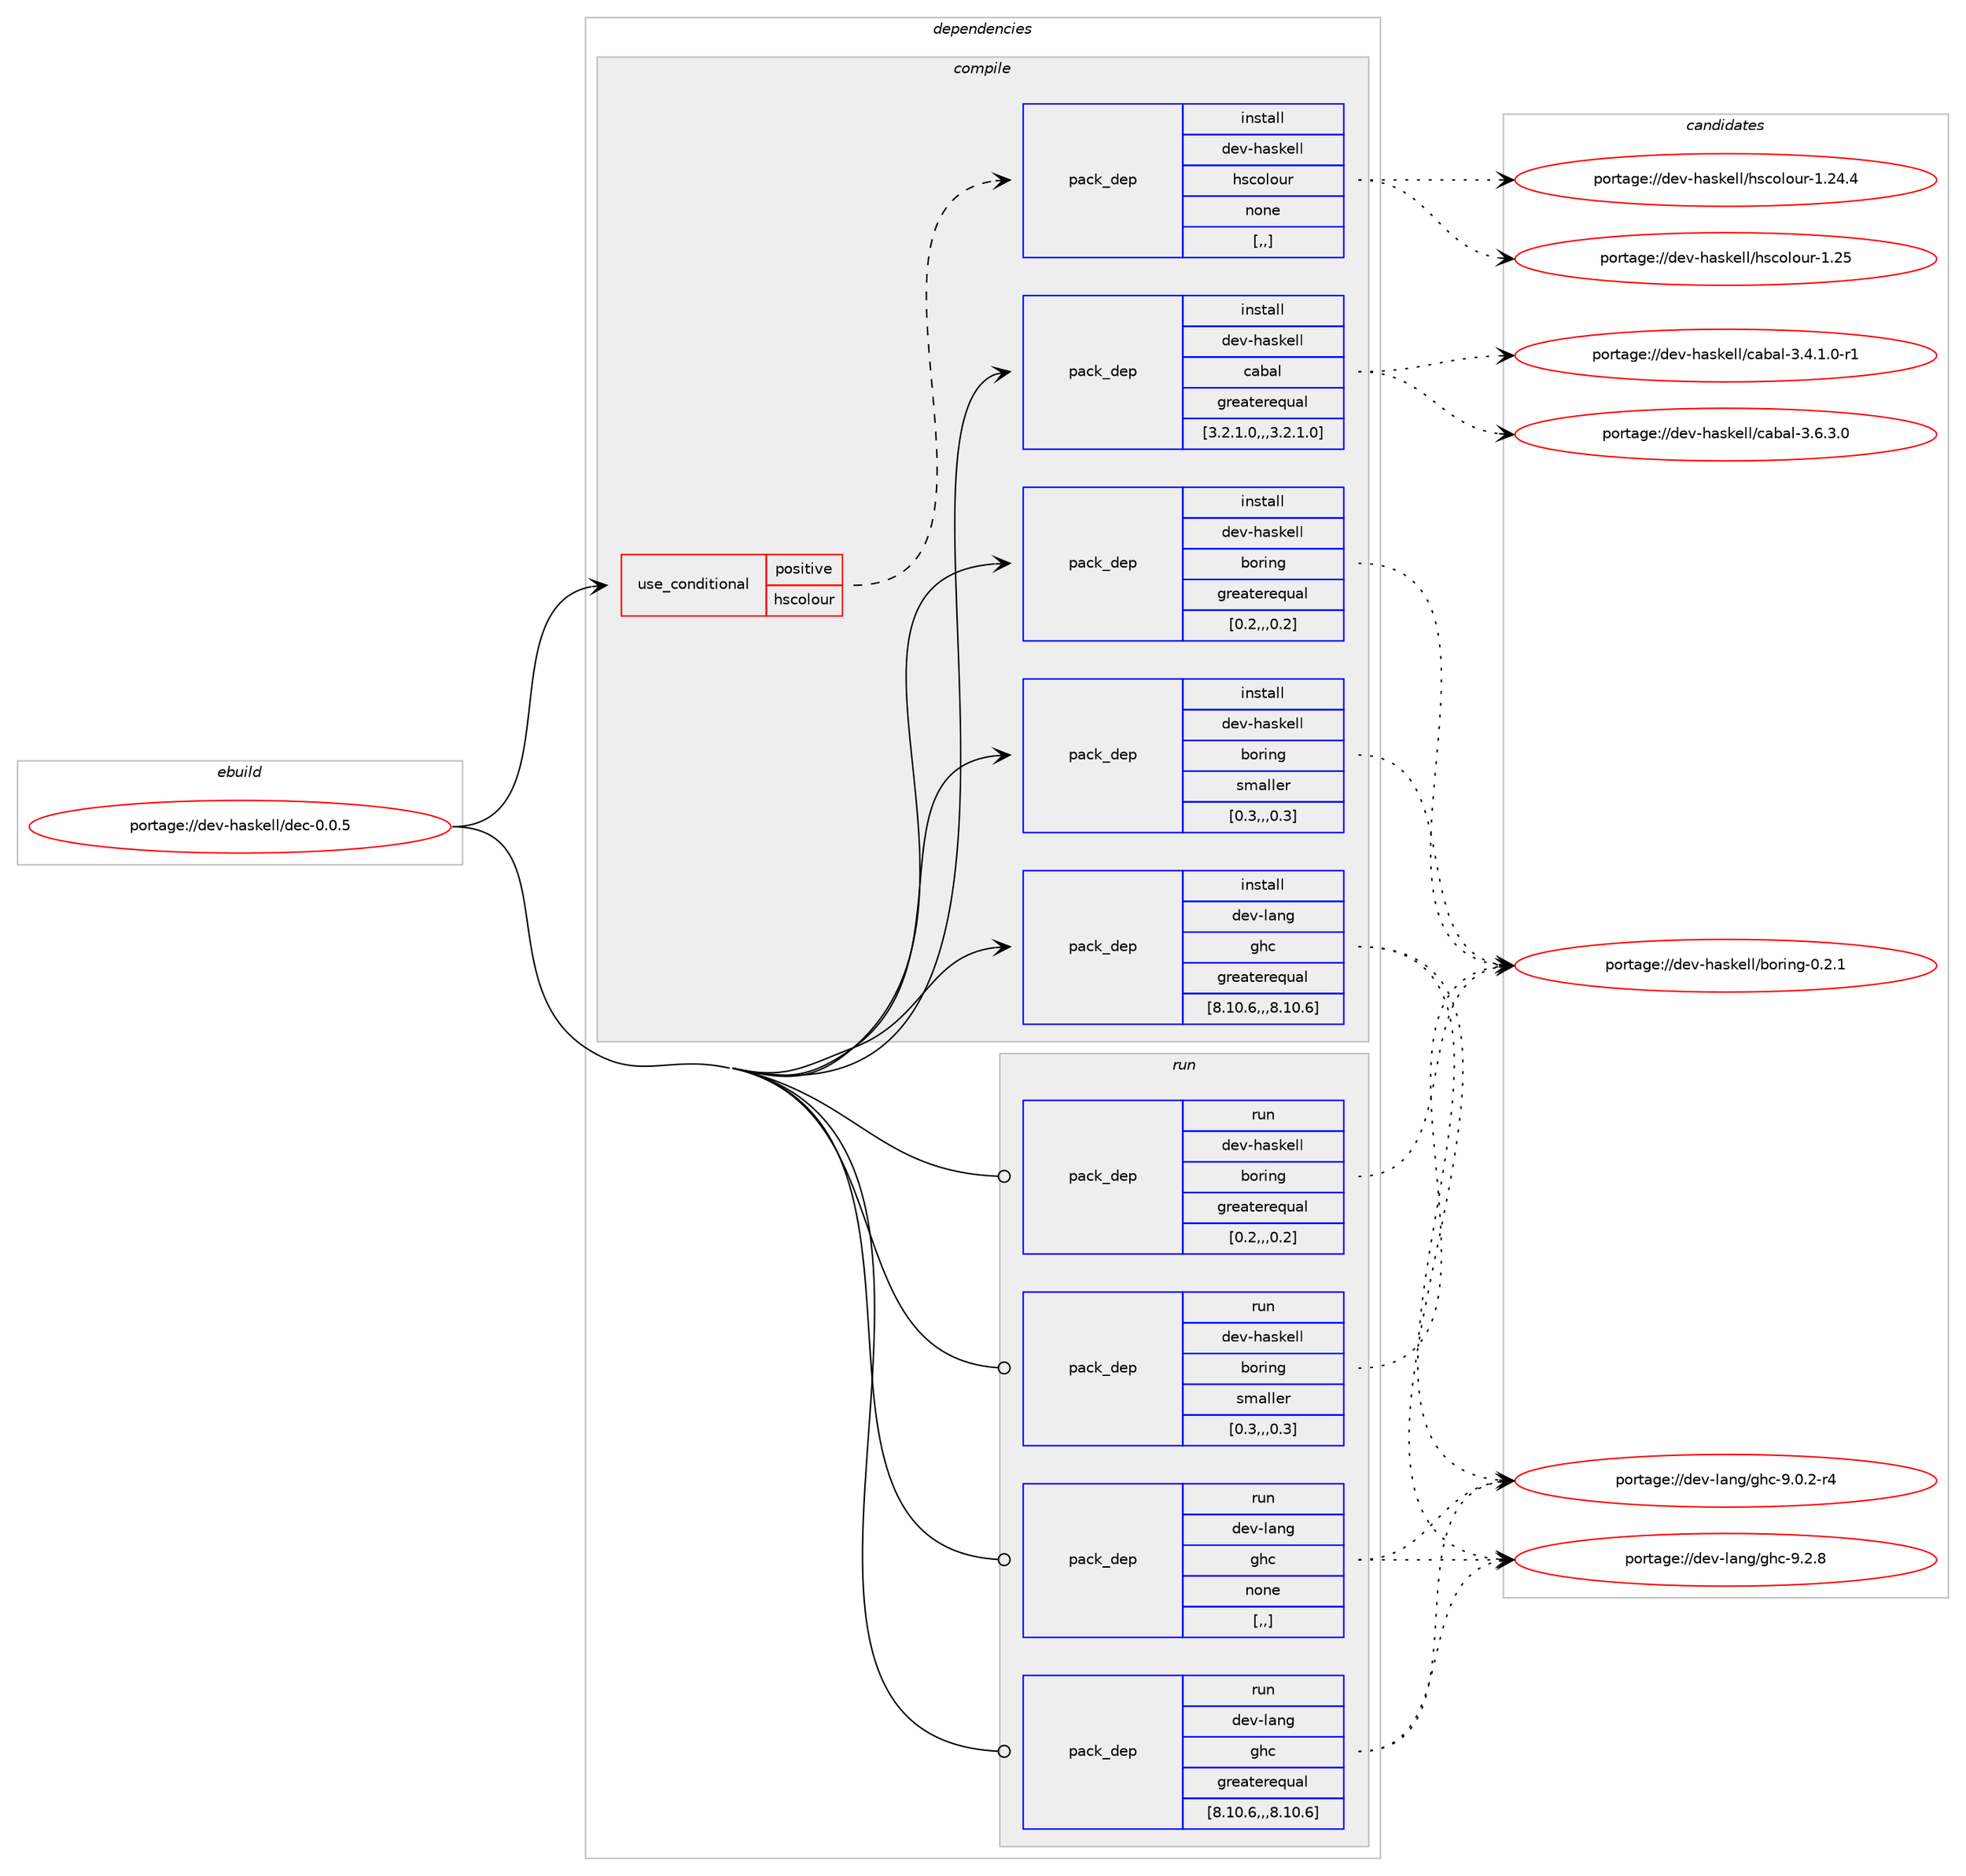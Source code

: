 digraph prolog {

# *************
# Graph options
# *************

newrank=true;
concentrate=true;
compound=true;
graph [rankdir=LR,fontname=Helvetica,fontsize=10,ranksep=1.5];#, ranksep=2.5, nodesep=0.2];
edge  [arrowhead=vee];
node  [fontname=Helvetica,fontsize=10];

# **********
# The ebuild
# **********

subgraph cluster_leftcol {
color=gray;
label=<<i>ebuild</i>>;
id [label="portage://dev-haskell/dec-0.0.5", color=red, width=4, href="../dev-haskell/dec-0.0.5.svg"];
}

# ****************
# The dependencies
# ****************

subgraph cluster_midcol {
color=gray;
label=<<i>dependencies</i>>;
subgraph cluster_compile {
fillcolor="#eeeeee";
style=filled;
label=<<i>compile</i>>;
subgraph cond20326 {
dependency79697 [label=<<TABLE BORDER="0" CELLBORDER="1" CELLSPACING="0" CELLPADDING="4"><TR><TD ROWSPAN="3" CELLPADDING="10">use_conditional</TD></TR><TR><TD>positive</TD></TR><TR><TD>hscolour</TD></TR></TABLE>>, shape=none, color=red];
subgraph pack58393 {
dependency79698 [label=<<TABLE BORDER="0" CELLBORDER="1" CELLSPACING="0" CELLPADDING="4" WIDTH="220"><TR><TD ROWSPAN="6" CELLPADDING="30">pack_dep</TD></TR><TR><TD WIDTH="110">install</TD></TR><TR><TD>dev-haskell</TD></TR><TR><TD>hscolour</TD></TR><TR><TD>none</TD></TR><TR><TD>[,,]</TD></TR></TABLE>>, shape=none, color=blue];
}
dependency79697:e -> dependency79698:w [weight=20,style="dashed",arrowhead="vee"];
}
id:e -> dependency79697:w [weight=20,style="solid",arrowhead="vee"];
subgraph pack58394 {
dependency79699 [label=<<TABLE BORDER="0" CELLBORDER="1" CELLSPACING="0" CELLPADDING="4" WIDTH="220"><TR><TD ROWSPAN="6" CELLPADDING="30">pack_dep</TD></TR><TR><TD WIDTH="110">install</TD></TR><TR><TD>dev-haskell</TD></TR><TR><TD>boring</TD></TR><TR><TD>greaterequal</TD></TR><TR><TD>[0.2,,,0.2]</TD></TR></TABLE>>, shape=none, color=blue];
}
id:e -> dependency79699:w [weight=20,style="solid",arrowhead="vee"];
subgraph pack58395 {
dependency79700 [label=<<TABLE BORDER="0" CELLBORDER="1" CELLSPACING="0" CELLPADDING="4" WIDTH="220"><TR><TD ROWSPAN="6" CELLPADDING="30">pack_dep</TD></TR><TR><TD WIDTH="110">install</TD></TR><TR><TD>dev-haskell</TD></TR><TR><TD>boring</TD></TR><TR><TD>smaller</TD></TR><TR><TD>[0.3,,,0.3]</TD></TR></TABLE>>, shape=none, color=blue];
}
id:e -> dependency79700:w [weight=20,style="solid",arrowhead="vee"];
subgraph pack58396 {
dependency79701 [label=<<TABLE BORDER="0" CELLBORDER="1" CELLSPACING="0" CELLPADDING="4" WIDTH="220"><TR><TD ROWSPAN="6" CELLPADDING="30">pack_dep</TD></TR><TR><TD WIDTH="110">install</TD></TR><TR><TD>dev-haskell</TD></TR><TR><TD>cabal</TD></TR><TR><TD>greaterequal</TD></TR><TR><TD>[3.2.1.0,,,3.2.1.0]</TD></TR></TABLE>>, shape=none, color=blue];
}
id:e -> dependency79701:w [weight=20,style="solid",arrowhead="vee"];
subgraph pack58397 {
dependency79702 [label=<<TABLE BORDER="0" CELLBORDER="1" CELLSPACING="0" CELLPADDING="4" WIDTH="220"><TR><TD ROWSPAN="6" CELLPADDING="30">pack_dep</TD></TR><TR><TD WIDTH="110">install</TD></TR><TR><TD>dev-lang</TD></TR><TR><TD>ghc</TD></TR><TR><TD>greaterequal</TD></TR><TR><TD>[8.10.6,,,8.10.6]</TD></TR></TABLE>>, shape=none, color=blue];
}
id:e -> dependency79702:w [weight=20,style="solid",arrowhead="vee"];
}
subgraph cluster_compileandrun {
fillcolor="#eeeeee";
style=filled;
label=<<i>compile and run</i>>;
}
subgraph cluster_run {
fillcolor="#eeeeee";
style=filled;
label=<<i>run</i>>;
subgraph pack58398 {
dependency79703 [label=<<TABLE BORDER="0" CELLBORDER="1" CELLSPACING="0" CELLPADDING="4" WIDTH="220"><TR><TD ROWSPAN="6" CELLPADDING="30">pack_dep</TD></TR><TR><TD WIDTH="110">run</TD></TR><TR><TD>dev-haskell</TD></TR><TR><TD>boring</TD></TR><TR><TD>greaterequal</TD></TR><TR><TD>[0.2,,,0.2]</TD></TR></TABLE>>, shape=none, color=blue];
}
id:e -> dependency79703:w [weight=20,style="solid",arrowhead="odot"];
subgraph pack58399 {
dependency79704 [label=<<TABLE BORDER="0" CELLBORDER="1" CELLSPACING="0" CELLPADDING="4" WIDTH="220"><TR><TD ROWSPAN="6" CELLPADDING="30">pack_dep</TD></TR><TR><TD WIDTH="110">run</TD></TR><TR><TD>dev-haskell</TD></TR><TR><TD>boring</TD></TR><TR><TD>smaller</TD></TR><TR><TD>[0.3,,,0.3]</TD></TR></TABLE>>, shape=none, color=blue];
}
id:e -> dependency79704:w [weight=20,style="solid",arrowhead="odot"];
subgraph pack58400 {
dependency79705 [label=<<TABLE BORDER="0" CELLBORDER="1" CELLSPACING="0" CELLPADDING="4" WIDTH="220"><TR><TD ROWSPAN="6" CELLPADDING="30">pack_dep</TD></TR><TR><TD WIDTH="110">run</TD></TR><TR><TD>dev-lang</TD></TR><TR><TD>ghc</TD></TR><TR><TD>greaterequal</TD></TR><TR><TD>[8.10.6,,,8.10.6]</TD></TR></TABLE>>, shape=none, color=blue];
}
id:e -> dependency79705:w [weight=20,style="solid",arrowhead="odot"];
subgraph pack58401 {
dependency79706 [label=<<TABLE BORDER="0" CELLBORDER="1" CELLSPACING="0" CELLPADDING="4" WIDTH="220"><TR><TD ROWSPAN="6" CELLPADDING="30">pack_dep</TD></TR><TR><TD WIDTH="110">run</TD></TR><TR><TD>dev-lang</TD></TR><TR><TD>ghc</TD></TR><TR><TD>none</TD></TR><TR><TD>[,,]</TD></TR></TABLE>>, shape=none, color=blue];
}
id:e -> dependency79706:w [weight=20,style="solid",arrowhead="odot"];
}
}

# **************
# The candidates
# **************

subgraph cluster_choices {
rank=same;
color=gray;
label=<<i>candidates</i>>;

subgraph choice58393 {
color=black;
nodesep=1;
choice100101118451049711510710110810847104115991111081111171144549465053 [label="portage://dev-haskell/hscolour-1.25", color=red, width=4,href="../dev-haskell/hscolour-1.25.svg"];
choice1001011184510497115107101108108471041159911110811111711445494650524652 [label="portage://dev-haskell/hscolour-1.24.4", color=red, width=4,href="../dev-haskell/hscolour-1.24.4.svg"];
dependency79698:e -> choice100101118451049711510710110810847104115991111081111171144549465053:w [style=dotted,weight="100"];
dependency79698:e -> choice1001011184510497115107101108108471041159911110811111711445494650524652:w [style=dotted,weight="100"];
}
subgraph choice58394 {
color=black;
nodesep=1;
choice10010111845104971151071011081084798111114105110103454846504649 [label="portage://dev-haskell/boring-0.2.1", color=red, width=4,href="../dev-haskell/boring-0.2.1.svg"];
dependency79699:e -> choice10010111845104971151071011081084798111114105110103454846504649:w [style=dotted,weight="100"];
}
subgraph choice58395 {
color=black;
nodesep=1;
choice10010111845104971151071011081084798111114105110103454846504649 [label="portage://dev-haskell/boring-0.2.1", color=red, width=4,href="../dev-haskell/boring-0.2.1.svg"];
dependency79700:e -> choice10010111845104971151071011081084798111114105110103454846504649:w [style=dotted,weight="100"];
}
subgraph choice58396 {
color=black;
nodesep=1;
choice100101118451049711510710110810847999798971084551465446514648 [label="portage://dev-haskell/cabal-3.6.3.0", color=red, width=4,href="../dev-haskell/cabal-3.6.3.0.svg"];
choice1001011184510497115107101108108479997989710845514652464946484511449 [label="portage://dev-haskell/cabal-3.4.1.0-r1", color=red, width=4,href="../dev-haskell/cabal-3.4.1.0-r1.svg"];
dependency79701:e -> choice100101118451049711510710110810847999798971084551465446514648:w [style=dotted,weight="100"];
dependency79701:e -> choice1001011184510497115107101108108479997989710845514652464946484511449:w [style=dotted,weight="100"];
}
subgraph choice58397 {
color=black;
nodesep=1;
choice10010111845108971101034710310499455746504656 [label="portage://dev-lang/ghc-9.2.8", color=red, width=4,href="../dev-lang/ghc-9.2.8.svg"];
choice100101118451089711010347103104994557464846504511452 [label="portage://dev-lang/ghc-9.0.2-r4", color=red, width=4,href="../dev-lang/ghc-9.0.2-r4.svg"];
dependency79702:e -> choice10010111845108971101034710310499455746504656:w [style=dotted,weight="100"];
dependency79702:e -> choice100101118451089711010347103104994557464846504511452:w [style=dotted,weight="100"];
}
subgraph choice58398 {
color=black;
nodesep=1;
choice10010111845104971151071011081084798111114105110103454846504649 [label="portage://dev-haskell/boring-0.2.1", color=red, width=4,href="../dev-haskell/boring-0.2.1.svg"];
dependency79703:e -> choice10010111845104971151071011081084798111114105110103454846504649:w [style=dotted,weight="100"];
}
subgraph choice58399 {
color=black;
nodesep=1;
choice10010111845104971151071011081084798111114105110103454846504649 [label="portage://dev-haskell/boring-0.2.1", color=red, width=4,href="../dev-haskell/boring-0.2.1.svg"];
dependency79704:e -> choice10010111845104971151071011081084798111114105110103454846504649:w [style=dotted,weight="100"];
}
subgraph choice58400 {
color=black;
nodesep=1;
choice10010111845108971101034710310499455746504656 [label="portage://dev-lang/ghc-9.2.8", color=red, width=4,href="../dev-lang/ghc-9.2.8.svg"];
choice100101118451089711010347103104994557464846504511452 [label="portage://dev-lang/ghc-9.0.2-r4", color=red, width=4,href="../dev-lang/ghc-9.0.2-r4.svg"];
dependency79705:e -> choice10010111845108971101034710310499455746504656:w [style=dotted,weight="100"];
dependency79705:e -> choice100101118451089711010347103104994557464846504511452:w [style=dotted,weight="100"];
}
subgraph choice58401 {
color=black;
nodesep=1;
choice10010111845108971101034710310499455746504656 [label="portage://dev-lang/ghc-9.2.8", color=red, width=4,href="../dev-lang/ghc-9.2.8.svg"];
choice100101118451089711010347103104994557464846504511452 [label="portage://dev-lang/ghc-9.0.2-r4", color=red, width=4,href="../dev-lang/ghc-9.0.2-r4.svg"];
dependency79706:e -> choice10010111845108971101034710310499455746504656:w [style=dotted,weight="100"];
dependency79706:e -> choice100101118451089711010347103104994557464846504511452:w [style=dotted,weight="100"];
}
}

}
